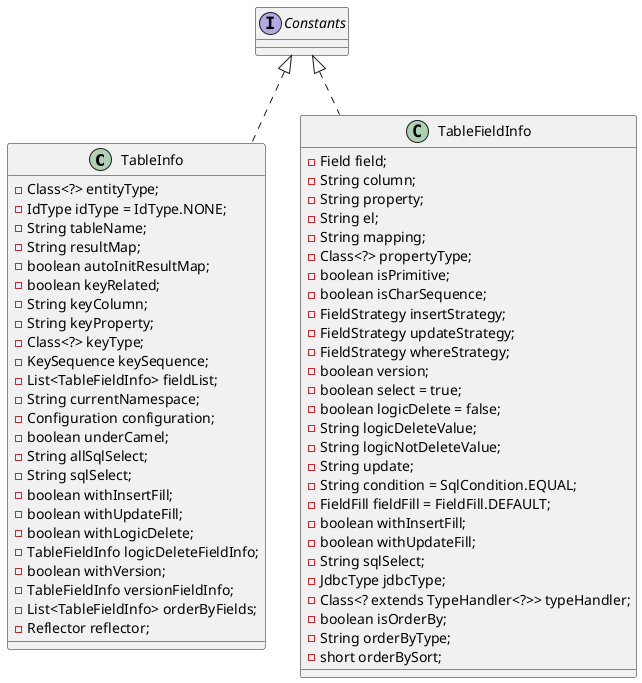 @startuml
'https://plantuml.com/class-diagram

class TableInfo implements Constants {
    - Class<?> entityType;
    - IdType idType = IdType.NONE;
    - String tableName;
    - String resultMap;
    - boolean autoInitResultMap;
    - boolean keyRelated;
    - String keyColumn;
    - String keyProperty;
    - Class<?> keyType;
    - KeySequence keySequence;
    - List<TableFieldInfo> fieldList;
    - String currentNamespace;
    - Configuration configuration;
    - boolean underCamel;
    - String allSqlSelect;
    - String sqlSelect;
    - boolean withInsertFill;
    - boolean withUpdateFill;
    - boolean withLogicDelete;
    - TableFieldInfo logicDeleteFieldInfo;
    - boolean withVersion;
    - TableFieldInfo versionFieldInfo;
    - List<TableFieldInfo> orderByFields;
    - Reflector reflector;
}


class TableFieldInfo implements Constants {

    - Field field;
    - String column;
    - String property;
    - String el;
    - String mapping;
    - Class<?> propertyType;
    - boolean isPrimitive;
    - boolean isCharSequence;
    - FieldStrategy insertStrategy;
    - FieldStrategy updateStrategy;
    - FieldStrategy whereStrategy;
    - boolean version;
    - boolean select = true;
    - boolean logicDelete = false;
    - String logicDeleteValue;
    - String logicNotDeleteValue;
    - String update;
    - String condition = SqlCondition.EQUAL;
    - FieldFill fieldFill = FieldFill.DEFAULT;
    - boolean withInsertFill;
    - boolean withUpdateFill;
    - String sqlSelect;
    - JdbcType jdbcType;
    - Class<? extends TypeHandler<?>> typeHandler;
    - boolean isOrderBy;
    - String orderByType;
    - short orderBySort;
}


@enduml